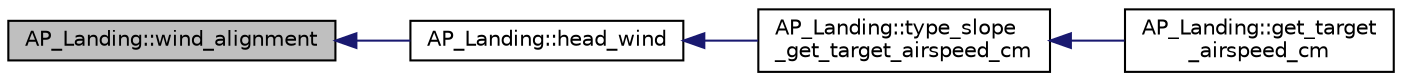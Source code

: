 digraph "AP_Landing::wind_alignment"
{
 // INTERACTIVE_SVG=YES
  edge [fontname="Helvetica",fontsize="10",labelfontname="Helvetica",labelfontsize="10"];
  node [fontname="Helvetica",fontsize="10",shape=record];
  rankdir="LR";
  Node1 [label="AP_Landing::wind_alignment",height=0.2,width=0.4,color="black", fillcolor="grey75", style="filled", fontcolor="black"];
  Node1 -> Node2 [dir="back",color="midnightblue",fontsize="10",style="solid",fontname="Helvetica"];
  Node2 [label="AP_Landing::head_wind",height=0.2,width=0.4,color="black", fillcolor="white", style="filled",URL="$classAP__Landing.html#a6225263e30f2504d50a98c33dd7b822d"];
  Node2 -> Node3 [dir="back",color="midnightblue",fontsize="10",style="solid",fontname="Helvetica"];
  Node3 [label="AP_Landing::type_slope\l_get_target_airspeed_cm",height=0.2,width=0.4,color="black", fillcolor="white", style="filled",URL="$classAP__Landing.html#a7daff6be77c2fc2412ef3a276f80e059"];
  Node3 -> Node4 [dir="back",color="midnightblue",fontsize="10",style="solid",fontname="Helvetica"];
  Node4 [label="AP_Landing::get_target\l_airspeed_cm",height=0.2,width=0.4,color="black", fillcolor="white", style="filled",URL="$classAP__Landing.html#a58a0f972e28c198e3c7feff512d8c896"];
}
